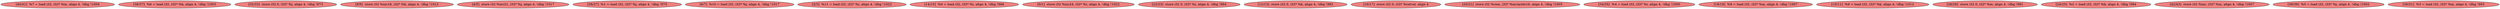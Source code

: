 
digraph G {


node42 [fillcolor=lightcoral,label="[40/41]  %7 = load i32, i32* %m, align 4, !dbg !1004",shape=ellipse,style=filled ]
node40 [fillcolor=lightcoral,label="[36/37]  %6 = load i32, i32* %k, align 4, !dbg !1003",shape=ellipse,style=filled ]
node38 [fillcolor=lightcoral,label="[32/33]  store i32 0, i32* %j, align 4, !dbg !973",shape=ellipse,style=filled ]
node26 [fillcolor=lightcoral,label="[8/9]  store i32 %inc18, i32* %k, align 4, !dbg !1012",shape=ellipse,style=filled ]
node24 [fillcolor=lightcoral,label="[4/5]  store i32 %inc21, i32* %j, align 4, !dbg !1017",shape=ellipse,style=filled ]
node35 [fillcolor=lightcoral,label="[26/27]  %1 = load i32, i32* %j, align 4, !dbg !975",shape=ellipse,style=filled ]
node25 [fillcolor=lightcoral,label="[6/7]  %10 = load i32, i32* %j, align 4, !dbg !1017",shape=ellipse,style=filled ]
node23 [fillcolor=lightcoral,label="[2/3]  %11 = load i32, i32* %i, align 4, !dbg !1022",shape=ellipse,style=filled ]
node29 [fillcolor=lightcoral,label="[14/15]  %0 = load i32, i32* %i, align 4, !dbg !966",shape=ellipse,style=filled ]
node22 [fillcolor=lightcoral,label="[0/1]  store i32 %inc24, i32* %i, align 4, !dbg !1022",shape=ellipse,style=filled ]
node33 [fillcolor=lightcoral,label="[22/23]  store i32 0, i32* %i, align 4, !dbg !964",shape=ellipse,style=filled ]
node28 [fillcolor=lightcoral,label="[12/13]  store i32 0, i32* %k, align 4, !dbg !982",shape=ellipse,style=filled ]
node30 [fillcolor=lightcoral,label="[16/17]  store i32 0, i32* %retval, align 4",shape=ellipse,style=filled ]
node32 [fillcolor=lightcoral,label="[20/21]  store i32 %rem, i32* %arrayidx16, align 4, !dbg !1005",shape=ellipse,style=filled ]
node39 [fillcolor=lightcoral,label="[34/35]  %4 = load i32, i32* %i, align 4, !dbg !1000",shape=ellipse,style=filled ]
node31 [fillcolor=lightcoral,label="[18/19]  %8 = load i32, i32* %m, align 4, !dbg !1007",shape=ellipse,style=filled ]
node27 [fillcolor=lightcoral,label="[10/11]  %9 = load i32, i32* %k, align 4, !dbg !1012",shape=ellipse,style=filled ]
node36 [fillcolor=lightcoral,label="[28/29]  store i32 0, i32* %m, align 4, !dbg !991",shape=ellipse,style=filled ]
node34 [fillcolor=lightcoral,label="[24/25]  %2 = load i32, i32* %k, align 4, !dbg !984",shape=ellipse,style=filled ]
node43 [fillcolor=lightcoral,label="[42/43]  store i32 %inc, i32* %m, align 4, !dbg !1007",shape=ellipse,style=filled ]
node41 [fillcolor=lightcoral,label="[38/39]  %5 = load i32, i32* %j, align 4, !dbg !1002",shape=ellipse,style=filled ]
node37 [fillcolor=lightcoral,label="[30/31]  %3 = load i32, i32* %m, align 4, !dbg !993",shape=ellipse,style=filled ]



}
